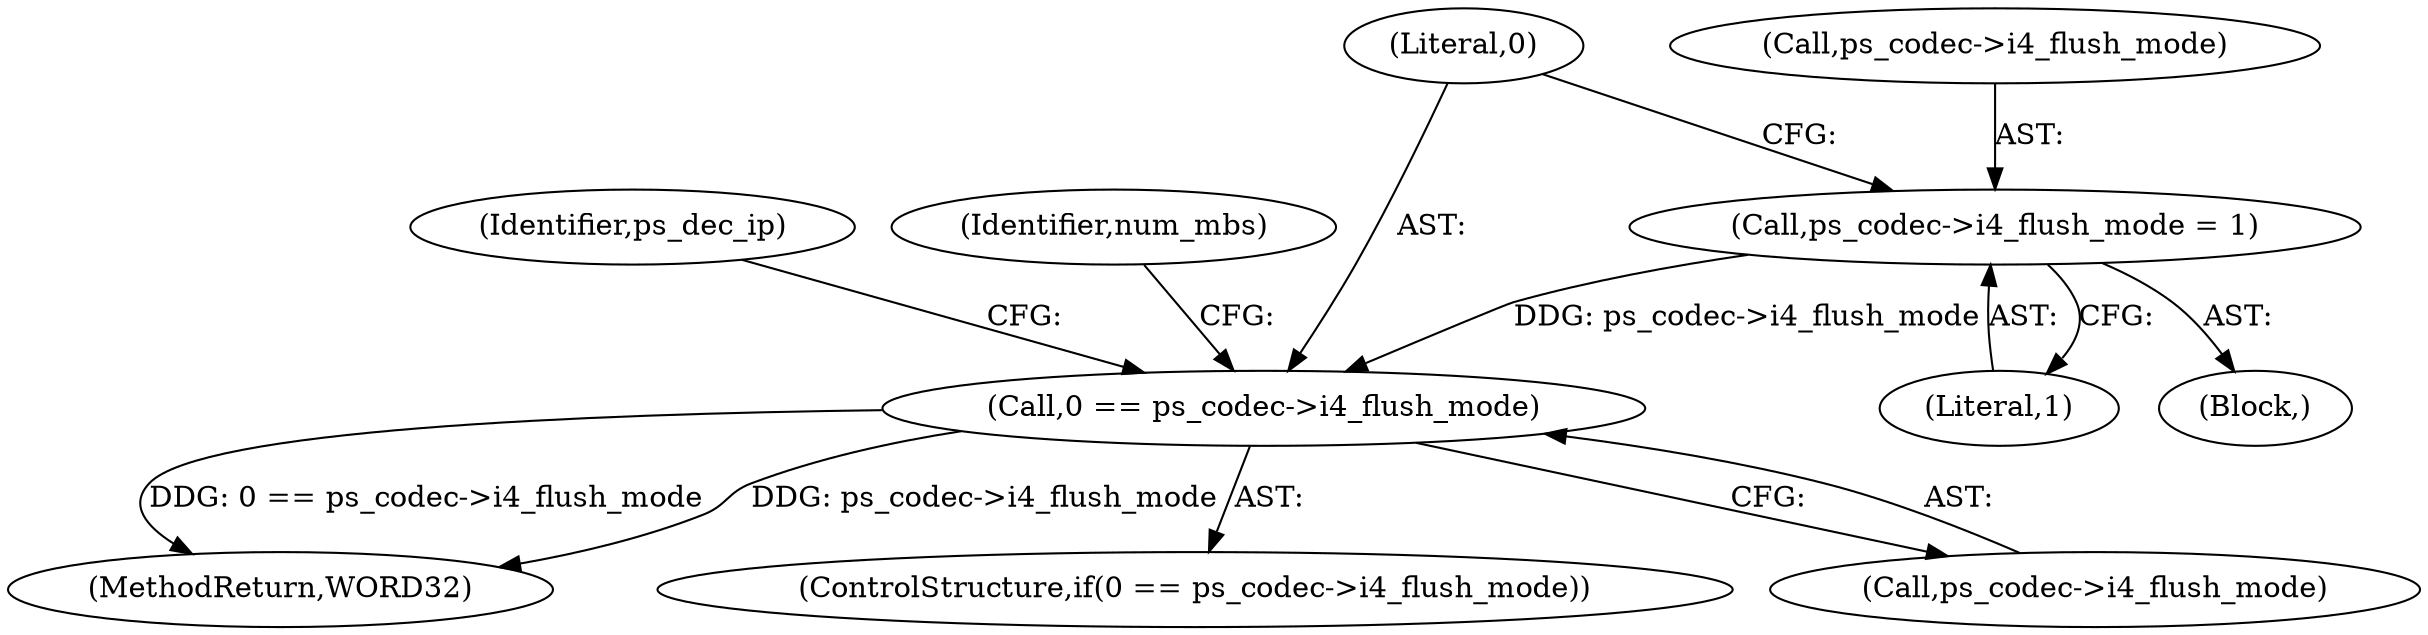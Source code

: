 digraph "0_Android_87fb7909c49e6a4510ba86ace1ffc83459c7e1b9@pointer" {
"1000247" [label="(Call,ps_codec->i4_flush_mode = 1)"];
"1000253" [label="(Call,0 == ps_codec->i4_flush_mode)"];
"1001903" [label="(MethodReturn,WORD32)"];
"1000253" [label="(Call,0 == ps_codec->i4_flush_mode)"];
"1000246" [label="(Block,)"];
"1000252" [label="(ControlStructure,if(0 == ps_codec->i4_flush_mode))"];
"1000247" [label="(Call,ps_codec->i4_flush_mode = 1)"];
"1000262" [label="(Identifier,ps_dec_ip)"];
"1000325" [label="(Identifier,num_mbs)"];
"1000248" [label="(Call,ps_codec->i4_flush_mode)"];
"1000251" [label="(Literal,1)"];
"1000255" [label="(Call,ps_codec->i4_flush_mode)"];
"1000254" [label="(Literal,0)"];
"1000247" -> "1000246"  [label="AST: "];
"1000247" -> "1000251"  [label="CFG: "];
"1000248" -> "1000247"  [label="AST: "];
"1000251" -> "1000247"  [label="AST: "];
"1000254" -> "1000247"  [label="CFG: "];
"1000247" -> "1000253"  [label="DDG: ps_codec->i4_flush_mode"];
"1000253" -> "1000252"  [label="AST: "];
"1000253" -> "1000255"  [label="CFG: "];
"1000254" -> "1000253"  [label="AST: "];
"1000255" -> "1000253"  [label="AST: "];
"1000262" -> "1000253"  [label="CFG: "];
"1000325" -> "1000253"  [label="CFG: "];
"1000253" -> "1001903"  [label="DDG: 0 == ps_codec->i4_flush_mode"];
"1000253" -> "1001903"  [label="DDG: ps_codec->i4_flush_mode"];
}
